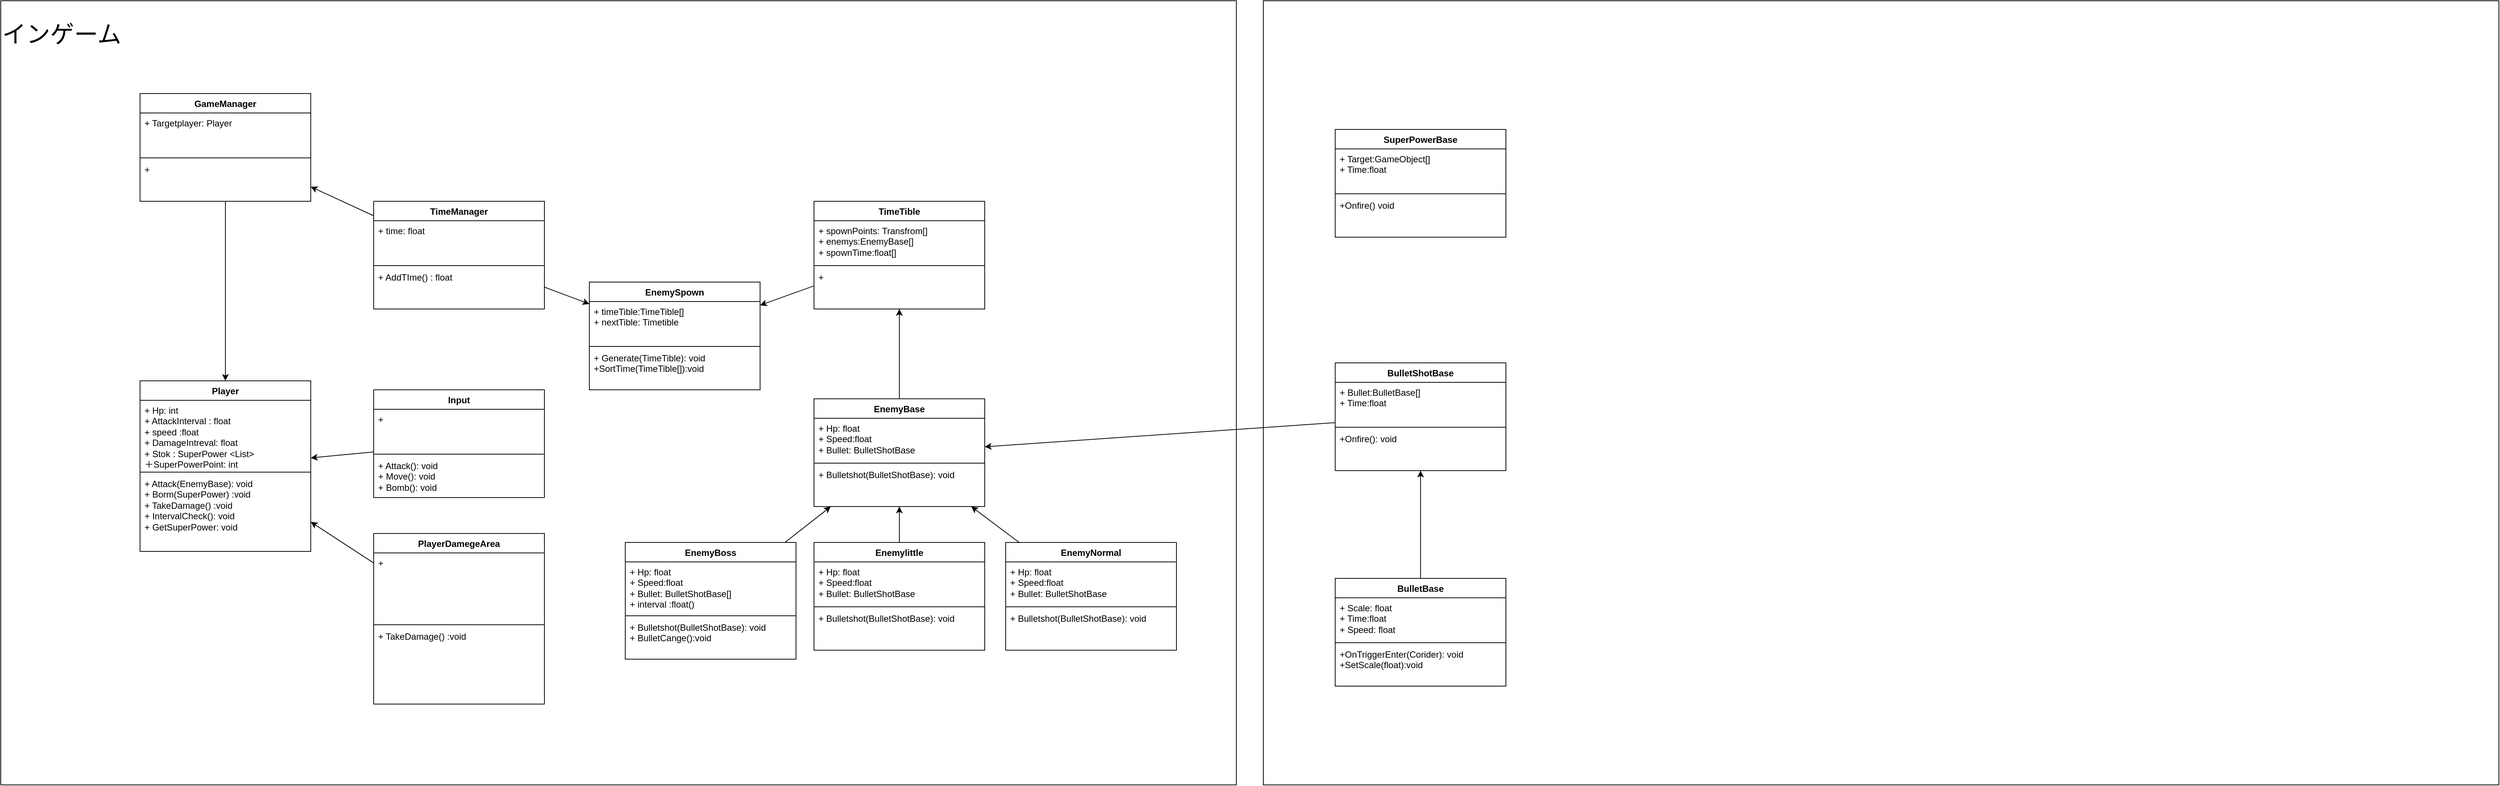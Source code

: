 <mxfile version="25.0.3">
  <diagram id="C5RBs43oDa-KdzZeNtuy" name="Page-1">
    <mxGraphModel dx="775" dy="446" grid="1" gridSize="12" guides="1" tooltips="1" connect="1" arrows="1" fold="1" page="1" pageScale="1" pageWidth="1600" pageHeight="900" math="0" shadow="0">
      <root>
        <mxCell id="WIyWlLk6GJQsqaUBKTNV-0" />
        <mxCell id="WIyWlLk6GJQsqaUBKTNV-1" parent="WIyWlLk6GJQsqaUBKTNV-0" />
        <mxCell id="qNqzVhPJE8xCvwRogEjn-1" value="" style="whiteSpace=wrap;html=1;" parent="WIyWlLk6GJQsqaUBKTNV-1" vertex="1">
          <mxGeometry x="30" y="20" width="1650" height="1048" as="geometry" />
        </mxCell>
        <mxCell id="qNqzVhPJE8xCvwRogEjn-2" value="&lt;font style=&quot;font-size: 32px;&quot;&gt;インゲーム&lt;/font&gt;" style="text;html=1;align=left;verticalAlign=middle;whiteSpace=wrap;rounded=0;" parent="WIyWlLk6GJQsqaUBKTNV-1" vertex="1">
          <mxGeometry x="30" y="20" width="170" height="90" as="geometry" />
        </mxCell>
        <mxCell id="qNqzVhPJE8xCvwRogEjn-11" value="EnemyBase" style="swimlane;fontStyle=1;align=center;verticalAlign=top;childLayout=stackLayout;horizontal=1;startSize=26;horizontalStack=0;resizeParent=1;resizeParentMax=0;resizeLast=0;collapsible=1;marginBottom=0;whiteSpace=wrap;html=1;" parent="WIyWlLk6GJQsqaUBKTNV-1" vertex="1">
          <mxGeometry x="1116" y="552" width="228" height="144" as="geometry" />
        </mxCell>
        <mxCell id="qNqzVhPJE8xCvwRogEjn-12" value="+ Hp: float&lt;div&gt;+ Speed:float&lt;/div&gt;&lt;div&gt;+ Bullet: BulletShotBase&lt;/div&gt;" style="text;strokeColor=none;fillColor=none;align=left;verticalAlign=top;spacingLeft=4;spacingRight=4;overflow=hidden;rotatable=0;points=[[0,0.5],[1,0.5]];portConstraint=eastwest;whiteSpace=wrap;html=1;" parent="qNqzVhPJE8xCvwRogEjn-11" vertex="1">
          <mxGeometry y="26" width="228" height="58" as="geometry" />
        </mxCell>
        <mxCell id="qNqzVhPJE8xCvwRogEjn-13" value="" style="line;strokeWidth=1;fillColor=none;align=left;verticalAlign=middle;spacingTop=-1;spacingLeft=3;spacingRight=3;rotatable=0;labelPosition=right;points=[];portConstraint=eastwest;strokeColor=inherit;" parent="qNqzVhPJE8xCvwRogEjn-11" vertex="1">
          <mxGeometry y="84" width="228" height="4" as="geometry" />
        </mxCell>
        <mxCell id="qNqzVhPJE8xCvwRogEjn-14" value="+ Bulletshot(BulletShotBase): void&lt;div&gt;&lt;br&gt;&lt;/div&gt;" style="text;strokeColor=none;fillColor=none;align=left;verticalAlign=top;spacingLeft=4;spacingRight=4;overflow=hidden;rotatable=0;points=[[0,0.5],[1,0.5]];portConstraint=eastwest;whiteSpace=wrap;html=1;" parent="qNqzVhPJE8xCvwRogEjn-11" vertex="1">
          <mxGeometry y="88" width="228" height="56" as="geometry" />
        </mxCell>
        <mxCell id="qNqzVhPJE8xCvwRogEjn-16" value="TimeManager" style="swimlane;fontStyle=1;align=center;verticalAlign=top;childLayout=stackLayout;horizontal=1;startSize=26;horizontalStack=0;resizeParent=1;resizeParentMax=0;resizeLast=0;collapsible=1;marginBottom=0;whiteSpace=wrap;html=1;" parent="WIyWlLk6GJQsqaUBKTNV-1" vertex="1">
          <mxGeometry x="528" y="288" width="228" height="144" as="geometry" />
        </mxCell>
        <mxCell id="qNqzVhPJE8xCvwRogEjn-17" value="+ time: float" style="text;strokeColor=none;fillColor=none;align=left;verticalAlign=top;spacingLeft=4;spacingRight=4;overflow=hidden;rotatable=0;points=[[0,0.5],[1,0.5]];portConstraint=eastwest;whiteSpace=wrap;html=1;" parent="qNqzVhPJE8xCvwRogEjn-16" vertex="1">
          <mxGeometry y="26" width="228" height="58" as="geometry" />
        </mxCell>
        <mxCell id="qNqzVhPJE8xCvwRogEjn-18" value="" style="line;strokeWidth=1;fillColor=none;align=left;verticalAlign=middle;spacingTop=-1;spacingLeft=3;spacingRight=3;rotatable=0;labelPosition=right;points=[];portConstraint=eastwest;strokeColor=inherit;" parent="qNqzVhPJE8xCvwRogEjn-16" vertex="1">
          <mxGeometry y="84" width="228" height="4" as="geometry" />
        </mxCell>
        <mxCell id="qNqzVhPJE8xCvwRogEjn-19" value="+ AddTIme() : float&amp;nbsp;&lt;div&gt;&lt;br&gt;&lt;/div&gt;" style="text;strokeColor=none;fillColor=none;align=left;verticalAlign=top;spacingLeft=4;spacingRight=4;overflow=hidden;rotatable=0;points=[[0,0.5],[1,0.5]];portConstraint=eastwest;whiteSpace=wrap;html=1;" parent="qNqzVhPJE8xCvwRogEjn-16" vertex="1">
          <mxGeometry y="88" width="228" height="56" as="geometry" />
        </mxCell>
        <mxCell id="qNqzVhPJE8xCvwRogEjn-21" value="" style="endArrow=classic;html=1;rounded=0;" parent="WIyWlLk6GJQsqaUBKTNV-1" source="qNqzVhPJE8xCvwRogEjn-16" target="qNqzVhPJE8xCvwRogEjn-60" edge="1">
          <mxGeometry width="50" height="50" relative="1" as="geometry">
            <mxPoint x="804" y="350" as="sourcePoint" />
            <mxPoint x="470" y="252.249" as="targetPoint" />
          </mxGeometry>
        </mxCell>
        <mxCell id="qNqzVhPJE8xCvwRogEjn-22" value="" style="endArrow=classic;html=1;rounded=0;" parent="WIyWlLk6GJQsqaUBKTNV-1" source="qNqzVhPJE8xCvwRogEjn-16" target="qNqzVhPJE8xCvwRogEjn-35" edge="1">
          <mxGeometry width="50" height="50" relative="1" as="geometry">
            <mxPoint x="900" y="458" as="sourcePoint" />
            <mxPoint x="950" y="408" as="targetPoint" />
          </mxGeometry>
        </mxCell>
        <mxCell id="qNqzVhPJE8xCvwRogEjn-35" value="EnemySpown" style="swimlane;fontStyle=1;align=center;verticalAlign=top;childLayout=stackLayout;horizontal=1;startSize=26;horizontalStack=0;resizeParent=1;resizeParentMax=0;resizeLast=0;collapsible=1;marginBottom=0;whiteSpace=wrap;html=1;" parent="WIyWlLk6GJQsqaUBKTNV-1" vertex="1">
          <mxGeometry x="816" y="396" width="228" height="144" as="geometry" />
        </mxCell>
        <mxCell id="qNqzVhPJE8xCvwRogEjn-36" value="&lt;div&gt;+ timeTible:TimeTible[]&lt;/div&gt;&lt;div&gt;+ nextTible: Timetible&lt;/div&gt;" style="text;strokeColor=none;fillColor=none;align=left;verticalAlign=top;spacingLeft=4;spacingRight=4;overflow=hidden;rotatable=0;points=[[0,0.5],[1,0.5]];portConstraint=eastwest;whiteSpace=wrap;html=1;" parent="qNqzVhPJE8xCvwRogEjn-35" vertex="1">
          <mxGeometry y="26" width="228" height="58" as="geometry" />
        </mxCell>
        <mxCell id="qNqzVhPJE8xCvwRogEjn-37" value="" style="line;strokeWidth=1;fillColor=none;align=left;verticalAlign=middle;spacingTop=-1;spacingLeft=3;spacingRight=3;rotatable=0;labelPosition=right;points=[];portConstraint=eastwest;strokeColor=inherit;" parent="qNqzVhPJE8xCvwRogEjn-35" vertex="1">
          <mxGeometry y="84" width="228" height="4" as="geometry" />
        </mxCell>
        <mxCell id="qNqzVhPJE8xCvwRogEjn-38" value="+ Generate(TimeTible): void&lt;div&gt;+SortTime(TimeTible[]):void&lt;/div&gt;" style="text;strokeColor=none;fillColor=none;align=left;verticalAlign=top;spacingLeft=4;spacingRight=4;overflow=hidden;rotatable=0;points=[[0,0.5],[1,0.5]];portConstraint=eastwest;whiteSpace=wrap;html=1;" parent="qNqzVhPJE8xCvwRogEjn-35" vertex="1">
          <mxGeometry y="88" width="228" height="56" as="geometry" />
        </mxCell>
        <mxCell id="qNqzVhPJE8xCvwRogEjn-39" value="EnemyBoss" style="swimlane;fontStyle=1;align=center;verticalAlign=top;childLayout=stackLayout;horizontal=1;startSize=26;horizontalStack=0;resizeParent=1;resizeParentMax=0;resizeLast=0;collapsible=1;marginBottom=0;whiteSpace=wrap;html=1;" parent="WIyWlLk6GJQsqaUBKTNV-1" vertex="1">
          <mxGeometry x="864" y="744" width="228" height="156" as="geometry" />
        </mxCell>
        <mxCell id="qNqzVhPJE8xCvwRogEjn-40" value="+ Hp: float&lt;div&gt;+ Speed:float&lt;/div&gt;&lt;div&gt;+ Bullet: BulletShotBase[]&lt;/div&gt;&lt;div&gt;+ interval :float()&lt;/div&gt;" style="text;strokeColor=none;fillColor=none;align=left;verticalAlign=top;spacingLeft=4;spacingRight=4;overflow=hidden;rotatable=0;points=[[0,0.5],[1,0.5]];portConstraint=eastwest;whiteSpace=wrap;html=1;" parent="qNqzVhPJE8xCvwRogEjn-39" vertex="1">
          <mxGeometry y="26" width="228" height="70" as="geometry" />
        </mxCell>
        <mxCell id="qNqzVhPJE8xCvwRogEjn-41" value="" style="line;strokeWidth=1;fillColor=none;align=left;verticalAlign=middle;spacingTop=-1;spacingLeft=3;spacingRight=3;rotatable=0;labelPosition=right;points=[];portConstraint=eastwest;strokeColor=inherit;" parent="qNqzVhPJE8xCvwRogEjn-39" vertex="1">
          <mxGeometry y="96" width="228" height="4" as="geometry" />
        </mxCell>
        <mxCell id="qNqzVhPJE8xCvwRogEjn-42" value="+ Bulletshot(BulletShotBase): void&lt;div&gt;+ BulletCange():void&lt;/div&gt;" style="text;strokeColor=none;fillColor=none;align=left;verticalAlign=top;spacingLeft=4;spacingRight=4;overflow=hidden;rotatable=0;points=[[0,0.5],[1,0.5]];portConstraint=eastwest;whiteSpace=wrap;html=1;" parent="qNqzVhPJE8xCvwRogEjn-39" vertex="1">
          <mxGeometry y="100" width="228" height="56" as="geometry" />
        </mxCell>
        <mxCell id="qNqzVhPJE8xCvwRogEjn-43" value="EnemyNormal" style="swimlane;fontStyle=1;align=center;verticalAlign=top;childLayout=stackLayout;horizontal=1;startSize=26;horizontalStack=0;resizeParent=1;resizeParentMax=0;resizeLast=0;collapsible=1;marginBottom=0;whiteSpace=wrap;html=1;" parent="WIyWlLk6GJQsqaUBKTNV-1" vertex="1">
          <mxGeometry x="1372" y="744" width="228" height="144" as="geometry" />
        </mxCell>
        <mxCell id="qNqzVhPJE8xCvwRogEjn-44" value="+ Hp: float&lt;div&gt;+ Speed:float&lt;/div&gt;&lt;div&gt;+ Bullet: BulletShotBase&lt;/div&gt;" style="text;strokeColor=none;fillColor=none;align=left;verticalAlign=top;spacingLeft=4;spacingRight=4;overflow=hidden;rotatable=0;points=[[0,0.5],[1,0.5]];portConstraint=eastwest;whiteSpace=wrap;html=1;" parent="qNqzVhPJE8xCvwRogEjn-43" vertex="1">
          <mxGeometry y="26" width="228" height="58" as="geometry" />
        </mxCell>
        <mxCell id="qNqzVhPJE8xCvwRogEjn-45" value="" style="line;strokeWidth=1;fillColor=none;align=left;verticalAlign=middle;spacingTop=-1;spacingLeft=3;spacingRight=3;rotatable=0;labelPosition=right;points=[];portConstraint=eastwest;strokeColor=inherit;" parent="qNqzVhPJE8xCvwRogEjn-43" vertex="1">
          <mxGeometry y="84" width="228" height="4" as="geometry" />
        </mxCell>
        <mxCell id="qNqzVhPJE8xCvwRogEjn-46" value="+ Bulletshot(BulletShotBase): void&lt;div&gt;&lt;br&gt;&lt;/div&gt;" style="text;strokeColor=none;fillColor=none;align=left;verticalAlign=top;spacingLeft=4;spacingRight=4;overflow=hidden;rotatable=0;points=[[0,0.5],[1,0.5]];portConstraint=eastwest;whiteSpace=wrap;html=1;" parent="qNqzVhPJE8xCvwRogEjn-43" vertex="1">
          <mxGeometry y="88" width="228" height="56" as="geometry" />
        </mxCell>
        <mxCell id="qNqzVhPJE8xCvwRogEjn-47" value="Enemylittle" style="swimlane;fontStyle=1;align=center;verticalAlign=top;childLayout=stackLayout;horizontal=1;startSize=26;horizontalStack=0;resizeParent=1;resizeParentMax=0;resizeLast=0;collapsible=1;marginBottom=0;whiteSpace=wrap;html=1;" parent="WIyWlLk6GJQsqaUBKTNV-1" vertex="1">
          <mxGeometry x="1116" y="744" width="228" height="144" as="geometry" />
        </mxCell>
        <mxCell id="qNqzVhPJE8xCvwRogEjn-48" value="+ Hp: float&lt;div&gt;+ Speed:float&lt;/div&gt;&lt;div&gt;+ Bullet: BulletShotBase&lt;/div&gt;" style="text;strokeColor=none;fillColor=none;align=left;verticalAlign=top;spacingLeft=4;spacingRight=4;overflow=hidden;rotatable=0;points=[[0,0.5],[1,0.5]];portConstraint=eastwest;whiteSpace=wrap;html=1;" parent="qNqzVhPJE8xCvwRogEjn-47" vertex="1">
          <mxGeometry y="26" width="228" height="58" as="geometry" />
        </mxCell>
        <mxCell id="qNqzVhPJE8xCvwRogEjn-49" value="" style="line;strokeWidth=1;fillColor=none;align=left;verticalAlign=middle;spacingTop=-1;spacingLeft=3;spacingRight=3;rotatable=0;labelPosition=right;points=[];portConstraint=eastwest;strokeColor=inherit;" parent="qNqzVhPJE8xCvwRogEjn-47" vertex="1">
          <mxGeometry y="84" width="228" height="4" as="geometry" />
        </mxCell>
        <mxCell id="qNqzVhPJE8xCvwRogEjn-50" value="+ Bulletshot(BulletShotBase): void&lt;div&gt;&lt;br&gt;&lt;/div&gt;" style="text;strokeColor=none;fillColor=none;align=left;verticalAlign=top;spacingLeft=4;spacingRight=4;overflow=hidden;rotatable=0;points=[[0,0.5],[1,0.5]];portConstraint=eastwest;whiteSpace=wrap;html=1;" parent="qNqzVhPJE8xCvwRogEjn-47" vertex="1">
          <mxGeometry y="88" width="228" height="56" as="geometry" />
        </mxCell>
        <mxCell id="qNqzVhPJE8xCvwRogEjn-51" value="" style="endArrow=classic;html=1;rounded=0;" parent="WIyWlLk6GJQsqaUBKTNV-1" source="qNqzVhPJE8xCvwRogEjn-43" target="qNqzVhPJE8xCvwRogEjn-11" edge="1">
          <mxGeometry width="50" height="50" relative="1" as="geometry">
            <mxPoint x="1272" y="794" as="sourcePoint" />
            <mxPoint x="1322" y="744" as="targetPoint" />
          </mxGeometry>
        </mxCell>
        <mxCell id="qNqzVhPJE8xCvwRogEjn-52" value="" style="endArrow=classic;html=1;rounded=0;" parent="WIyWlLk6GJQsqaUBKTNV-1" source="qNqzVhPJE8xCvwRogEjn-39" target="qNqzVhPJE8xCvwRogEjn-11" edge="1">
          <mxGeometry width="50" height="50" relative="1" as="geometry">
            <mxPoint x="1272" y="794" as="sourcePoint" />
            <mxPoint x="1322" y="744" as="targetPoint" />
          </mxGeometry>
        </mxCell>
        <mxCell id="qNqzVhPJE8xCvwRogEjn-53" value="" style="endArrow=classic;html=1;rounded=0;" parent="WIyWlLk6GJQsqaUBKTNV-1" source="qNqzVhPJE8xCvwRogEjn-47" target="qNqzVhPJE8xCvwRogEjn-11" edge="1">
          <mxGeometry width="50" height="50" relative="1" as="geometry">
            <mxPoint x="1272" y="794" as="sourcePoint" />
            <mxPoint x="1322" y="744" as="targetPoint" />
          </mxGeometry>
        </mxCell>
        <mxCell id="qNqzVhPJE8xCvwRogEjn-54" value="TimeTible" style="swimlane;fontStyle=1;align=center;verticalAlign=top;childLayout=stackLayout;horizontal=1;startSize=26;horizontalStack=0;resizeParent=1;resizeParentMax=0;resizeLast=0;collapsible=1;marginBottom=0;whiteSpace=wrap;html=1;" parent="WIyWlLk6GJQsqaUBKTNV-1" vertex="1">
          <mxGeometry x="1116" y="288" width="228" height="144" as="geometry" />
        </mxCell>
        <mxCell id="qNqzVhPJE8xCvwRogEjn-55" value="+ spownPoints: Transfrom[]&lt;div&gt;+ enemys:EnemyBase[]&lt;/div&gt;&lt;div&gt;+ spownTime:float[]&lt;/div&gt;" style="text;strokeColor=none;fillColor=none;align=left;verticalAlign=top;spacingLeft=4;spacingRight=4;overflow=hidden;rotatable=0;points=[[0,0.5],[1,0.5]];portConstraint=eastwest;whiteSpace=wrap;html=1;" parent="qNqzVhPJE8xCvwRogEjn-54" vertex="1">
          <mxGeometry y="26" width="228" height="58" as="geometry" />
        </mxCell>
        <mxCell id="qNqzVhPJE8xCvwRogEjn-56" value="" style="line;strokeWidth=1;fillColor=none;align=left;verticalAlign=middle;spacingTop=-1;spacingLeft=3;spacingRight=3;rotatable=0;labelPosition=right;points=[];portConstraint=eastwest;strokeColor=inherit;" parent="qNqzVhPJE8xCvwRogEjn-54" vertex="1">
          <mxGeometry y="84" width="228" height="4" as="geometry" />
        </mxCell>
        <mxCell id="qNqzVhPJE8xCvwRogEjn-57" value="&lt;div&gt;+&lt;/div&gt;" style="text;strokeColor=none;fillColor=none;align=left;verticalAlign=top;spacingLeft=4;spacingRight=4;overflow=hidden;rotatable=0;points=[[0,0.5],[1,0.5]];portConstraint=eastwest;whiteSpace=wrap;html=1;" parent="qNqzVhPJE8xCvwRogEjn-54" vertex="1">
          <mxGeometry y="88" width="228" height="56" as="geometry" />
        </mxCell>
        <mxCell id="qNqzVhPJE8xCvwRogEjn-58" value="" style="endArrow=classic;html=1;rounded=0;" parent="WIyWlLk6GJQsqaUBKTNV-1" source="qNqzVhPJE8xCvwRogEjn-54" target="qNqzVhPJE8xCvwRogEjn-35" edge="1">
          <mxGeometry width="50" height="50" relative="1" as="geometry">
            <mxPoint x="1308" y="638" as="sourcePoint" />
            <mxPoint x="1358" y="588" as="targetPoint" />
          </mxGeometry>
        </mxCell>
        <mxCell id="qNqzVhPJE8xCvwRogEjn-59" value="" style="endArrow=classic;html=1;rounded=0;" parent="WIyWlLk6GJQsqaUBKTNV-1" source="qNqzVhPJE8xCvwRogEjn-11" target="qNqzVhPJE8xCvwRogEjn-54" edge="1">
          <mxGeometry width="50" height="50" relative="1" as="geometry">
            <mxPoint x="1284" y="590" as="sourcePoint" />
            <mxPoint x="1334" y="540" as="targetPoint" />
          </mxGeometry>
        </mxCell>
        <mxCell id="qNqzVhPJE8xCvwRogEjn-60" value="GameManager" style="swimlane;fontStyle=1;align=center;verticalAlign=top;childLayout=stackLayout;horizontal=1;startSize=26;horizontalStack=0;resizeParent=1;resizeParentMax=0;resizeLast=0;collapsible=1;marginBottom=0;whiteSpace=wrap;html=1;" parent="WIyWlLk6GJQsqaUBKTNV-1" vertex="1">
          <mxGeometry x="216" y="144" width="228" height="144" as="geometry" />
        </mxCell>
        <mxCell id="qNqzVhPJE8xCvwRogEjn-61" value="+ Targetplayer: Player" style="text;strokeColor=none;fillColor=none;align=left;verticalAlign=top;spacingLeft=4;spacingRight=4;overflow=hidden;rotatable=0;points=[[0,0.5],[1,0.5]];portConstraint=eastwest;whiteSpace=wrap;html=1;" parent="qNqzVhPJE8xCvwRogEjn-60" vertex="1">
          <mxGeometry y="26" width="228" height="58" as="geometry" />
        </mxCell>
        <mxCell id="qNqzVhPJE8xCvwRogEjn-62" value="" style="line;strokeWidth=1;fillColor=none;align=left;verticalAlign=middle;spacingTop=-1;spacingLeft=3;spacingRight=3;rotatable=0;labelPosition=right;points=[];portConstraint=eastwest;strokeColor=inherit;" parent="qNqzVhPJE8xCvwRogEjn-60" vertex="1">
          <mxGeometry y="84" width="228" height="4" as="geometry" />
        </mxCell>
        <mxCell id="qNqzVhPJE8xCvwRogEjn-63" value="+&amp;nbsp;&lt;div&gt;&lt;br&gt;&lt;/div&gt;" style="text;strokeColor=none;fillColor=none;align=left;verticalAlign=top;spacingLeft=4;spacingRight=4;overflow=hidden;rotatable=0;points=[[0,0.5],[1,0.5]];portConstraint=eastwest;whiteSpace=wrap;html=1;" parent="qNqzVhPJE8xCvwRogEjn-60" vertex="1">
          <mxGeometry y="88" width="228" height="56" as="geometry" />
        </mxCell>
        <mxCell id="qNqzVhPJE8xCvwRogEjn-64" value="" style="whiteSpace=wrap;html=1;" parent="WIyWlLk6GJQsqaUBKTNV-1" vertex="1">
          <mxGeometry x="1716" y="20" width="1650" height="1048" as="geometry" />
        </mxCell>
        <mxCell id="qNqzVhPJE8xCvwRogEjn-65" value="Player" style="swimlane;fontStyle=1;align=center;verticalAlign=top;childLayout=stackLayout;horizontal=1;startSize=26;horizontalStack=0;resizeParent=1;resizeParentMax=0;resizeLast=0;collapsible=1;marginBottom=0;whiteSpace=wrap;html=1;" parent="WIyWlLk6GJQsqaUBKTNV-1" vertex="1">
          <mxGeometry x="216" y="528" width="228" height="228" as="geometry" />
        </mxCell>
        <mxCell id="qNqzVhPJE8xCvwRogEjn-66" value="+ Hp: int&amp;nbsp;&lt;div&gt;+ AttackInterval : float&lt;br&gt;+ speed :float&lt;/div&gt;&lt;div&gt;+ DamageIntreval: float&lt;br&gt;+ Stok : SuperPower &amp;lt;List&amp;gt;&lt;/div&gt;&lt;div&gt;＋SuperPowerPoint: int&lt;/div&gt;" style="text;strokeColor=none;fillColor=none;align=left;verticalAlign=top;spacingLeft=4;spacingRight=4;overflow=hidden;rotatable=0;points=[[0,0.5],[1,0.5]];portConstraint=eastwest;whiteSpace=wrap;html=1;" parent="qNqzVhPJE8xCvwRogEjn-65" vertex="1">
          <mxGeometry y="26" width="228" height="94" as="geometry" />
        </mxCell>
        <mxCell id="qNqzVhPJE8xCvwRogEjn-67" value="" style="line;strokeWidth=1;fillColor=none;align=left;verticalAlign=middle;spacingTop=-1;spacingLeft=3;spacingRight=3;rotatable=0;labelPosition=right;points=[];portConstraint=eastwest;strokeColor=inherit;" parent="qNqzVhPJE8xCvwRogEjn-65" vertex="1">
          <mxGeometry y="120" width="228" height="4" as="geometry" />
        </mxCell>
        <mxCell id="qNqzVhPJE8xCvwRogEjn-68" value="+ Attack(EnemyBase): void&lt;div&gt;+ Borm(SuperPower) :void&lt;/div&gt;&lt;div&gt;+ TakeDamage() :void&lt;/div&gt;&lt;div&gt;+ IntervalCheck(): void&lt;br&gt;+ GetSuperPower: void&lt;/div&gt;" style="text;strokeColor=none;fillColor=none;align=left;verticalAlign=top;spacingLeft=4;spacingRight=4;overflow=hidden;rotatable=0;points=[[0,0.5],[1,0.5]];portConstraint=eastwest;whiteSpace=wrap;html=1;" parent="qNqzVhPJE8xCvwRogEjn-65" vertex="1">
          <mxGeometry y="124" width="228" height="104" as="geometry" />
        </mxCell>
        <mxCell id="qNqzVhPJE8xCvwRogEjn-69" value="Input" style="swimlane;fontStyle=1;align=center;verticalAlign=top;childLayout=stackLayout;horizontal=1;startSize=26;horizontalStack=0;resizeParent=1;resizeParentMax=0;resizeLast=0;collapsible=1;marginBottom=0;whiteSpace=wrap;html=1;" parent="WIyWlLk6GJQsqaUBKTNV-1" vertex="1">
          <mxGeometry x="528" y="540" width="228" height="144" as="geometry" />
        </mxCell>
        <mxCell id="qNqzVhPJE8xCvwRogEjn-70" value="+&amp;nbsp;" style="text;strokeColor=none;fillColor=none;align=left;verticalAlign=top;spacingLeft=4;spacingRight=4;overflow=hidden;rotatable=0;points=[[0,0.5],[1,0.5]];portConstraint=eastwest;whiteSpace=wrap;html=1;" parent="qNqzVhPJE8xCvwRogEjn-69" vertex="1">
          <mxGeometry y="26" width="228" height="58" as="geometry" />
        </mxCell>
        <mxCell id="qNqzVhPJE8xCvwRogEjn-71" value="" style="line;strokeWidth=1;fillColor=none;align=left;verticalAlign=middle;spacingTop=-1;spacingLeft=3;spacingRight=3;rotatable=0;labelPosition=right;points=[];portConstraint=eastwest;strokeColor=inherit;" parent="qNqzVhPJE8xCvwRogEjn-69" vertex="1">
          <mxGeometry y="84" width="228" height="4" as="geometry" />
        </mxCell>
        <mxCell id="qNqzVhPJE8xCvwRogEjn-72" value="+ Attack(): void&lt;div&gt;+ Move(): void&lt;/div&gt;&lt;div&gt;+ Bomb(): void&lt;/div&gt;" style="text;strokeColor=none;fillColor=none;align=left;verticalAlign=top;spacingLeft=4;spacingRight=4;overflow=hidden;rotatable=0;points=[[0,0.5],[1,0.5]];portConstraint=eastwest;whiteSpace=wrap;html=1;" parent="qNqzVhPJE8xCvwRogEjn-69" vertex="1">
          <mxGeometry y="88" width="228" height="56" as="geometry" />
        </mxCell>
        <mxCell id="qNqzVhPJE8xCvwRogEjn-73" value="" style="endArrow=classic;html=1;rounded=0;" parent="WIyWlLk6GJQsqaUBKTNV-1" source="qNqzVhPJE8xCvwRogEjn-60" target="qNqzVhPJE8xCvwRogEjn-65" edge="1">
          <mxGeometry width="50" height="50" relative="1" as="geometry">
            <mxPoint x="360" y="302" as="sourcePoint" />
            <mxPoint x="410" y="252" as="targetPoint" />
          </mxGeometry>
        </mxCell>
        <mxCell id="qNqzVhPJE8xCvwRogEjn-74" value="" style="endArrow=classic;html=1;rounded=0;" parent="WIyWlLk6GJQsqaUBKTNV-1" source="qNqzVhPJE8xCvwRogEjn-69" target="qNqzVhPJE8xCvwRogEjn-65" edge="1">
          <mxGeometry width="50" height="50" relative="1" as="geometry">
            <mxPoint x="420" y="830" as="sourcePoint" />
            <mxPoint x="470" y="780" as="targetPoint" />
          </mxGeometry>
        </mxCell>
        <mxCell id="qNqzVhPJE8xCvwRogEjn-79" value="SuperPowerBase" style="swimlane;fontStyle=1;align=center;verticalAlign=top;childLayout=stackLayout;horizontal=1;startSize=26;horizontalStack=0;resizeParent=1;resizeParentMax=0;resizeLast=0;collapsible=1;marginBottom=0;whiteSpace=wrap;html=1;" parent="WIyWlLk6GJQsqaUBKTNV-1" vertex="1">
          <mxGeometry x="1812" y="192" width="228" height="144" as="geometry" />
        </mxCell>
        <mxCell id="qNqzVhPJE8xCvwRogEjn-80" value="&lt;div&gt;+ Target:GameObject[]&lt;/div&gt;&lt;div&gt;+ Time:float&lt;/div&gt;" style="text;strokeColor=none;fillColor=none;align=left;verticalAlign=top;spacingLeft=4;spacingRight=4;overflow=hidden;rotatable=0;points=[[0,0.5],[1,0.5]];portConstraint=eastwest;whiteSpace=wrap;html=1;" parent="qNqzVhPJE8xCvwRogEjn-79" vertex="1">
          <mxGeometry y="26" width="228" height="58" as="geometry" />
        </mxCell>
        <mxCell id="qNqzVhPJE8xCvwRogEjn-81" value="" style="line;strokeWidth=1;fillColor=none;align=left;verticalAlign=middle;spacingTop=-1;spacingLeft=3;spacingRight=3;rotatable=0;labelPosition=right;points=[];portConstraint=eastwest;strokeColor=inherit;" parent="qNqzVhPJE8xCvwRogEjn-79" vertex="1">
          <mxGeometry y="84" width="228" height="4" as="geometry" />
        </mxCell>
        <mxCell id="qNqzVhPJE8xCvwRogEjn-82" value="&lt;div&gt;+Onfire() void&lt;/div&gt;" style="text;strokeColor=none;fillColor=none;align=left;verticalAlign=top;spacingLeft=4;spacingRight=4;overflow=hidden;rotatable=0;points=[[0,0.5],[1,0.5]];portConstraint=eastwest;whiteSpace=wrap;html=1;" parent="qNqzVhPJE8xCvwRogEjn-79" vertex="1">
          <mxGeometry y="88" width="228" height="56" as="geometry" />
        </mxCell>
        <mxCell id="qNqzVhPJE8xCvwRogEjn-83" value="BulletShotBase" style="swimlane;fontStyle=1;align=center;verticalAlign=top;childLayout=stackLayout;horizontal=1;startSize=26;horizontalStack=0;resizeParent=1;resizeParentMax=0;resizeLast=0;collapsible=1;marginBottom=0;whiteSpace=wrap;html=1;" parent="WIyWlLk6GJQsqaUBKTNV-1" vertex="1">
          <mxGeometry x="1812" y="504" width="228" height="144" as="geometry" />
        </mxCell>
        <mxCell id="qNqzVhPJE8xCvwRogEjn-84" value="&lt;div&gt;+ Bullet:BulletBase[]&lt;/div&gt;&lt;div&gt;+ Time:float&lt;/div&gt;" style="text;strokeColor=none;fillColor=none;align=left;verticalAlign=top;spacingLeft=4;spacingRight=4;overflow=hidden;rotatable=0;points=[[0,0.5],[1,0.5]];portConstraint=eastwest;whiteSpace=wrap;html=1;" parent="qNqzVhPJE8xCvwRogEjn-83" vertex="1">
          <mxGeometry y="26" width="228" height="58" as="geometry" />
        </mxCell>
        <mxCell id="qNqzVhPJE8xCvwRogEjn-85" value="" style="line;strokeWidth=1;fillColor=none;align=left;verticalAlign=middle;spacingTop=-1;spacingLeft=3;spacingRight=3;rotatable=0;labelPosition=right;points=[];portConstraint=eastwest;strokeColor=inherit;" parent="qNqzVhPJE8xCvwRogEjn-83" vertex="1">
          <mxGeometry y="84" width="228" height="4" as="geometry" />
        </mxCell>
        <mxCell id="qNqzVhPJE8xCvwRogEjn-86" value="&lt;div&gt;+Onfire(): void&lt;/div&gt;" style="text;strokeColor=none;fillColor=none;align=left;verticalAlign=top;spacingLeft=4;spacingRight=4;overflow=hidden;rotatable=0;points=[[0,0.5],[1,0.5]];portConstraint=eastwest;whiteSpace=wrap;html=1;" parent="qNqzVhPJE8xCvwRogEjn-83" vertex="1">
          <mxGeometry y="88" width="228" height="56" as="geometry" />
        </mxCell>
        <mxCell id="qNqzVhPJE8xCvwRogEjn-87" value="BulletBase" style="swimlane;fontStyle=1;align=center;verticalAlign=top;childLayout=stackLayout;horizontal=1;startSize=26;horizontalStack=0;resizeParent=1;resizeParentMax=0;resizeLast=0;collapsible=1;marginBottom=0;whiteSpace=wrap;html=1;" parent="WIyWlLk6GJQsqaUBKTNV-1" vertex="1">
          <mxGeometry x="1812" y="792" width="228" height="144" as="geometry" />
        </mxCell>
        <mxCell id="qNqzVhPJE8xCvwRogEjn-88" value="&lt;div&gt;+ Scale: float&lt;/div&gt;&lt;div&gt;+ Time:float&lt;/div&gt;&lt;div&gt;+ Speed: float&lt;/div&gt;" style="text;strokeColor=none;fillColor=none;align=left;verticalAlign=top;spacingLeft=4;spacingRight=4;overflow=hidden;rotatable=0;points=[[0,0.5],[1,0.5]];portConstraint=eastwest;whiteSpace=wrap;html=1;" parent="qNqzVhPJE8xCvwRogEjn-87" vertex="1">
          <mxGeometry y="26" width="228" height="58" as="geometry" />
        </mxCell>
        <mxCell id="qNqzVhPJE8xCvwRogEjn-89" value="" style="line;strokeWidth=1;fillColor=none;align=left;verticalAlign=middle;spacingTop=-1;spacingLeft=3;spacingRight=3;rotatable=0;labelPosition=right;points=[];portConstraint=eastwest;strokeColor=inherit;" parent="qNqzVhPJE8xCvwRogEjn-87" vertex="1">
          <mxGeometry y="84" width="228" height="4" as="geometry" />
        </mxCell>
        <mxCell id="qNqzVhPJE8xCvwRogEjn-90" value="&lt;div&gt;+OnTriggerEnter(Corider): void&lt;/div&gt;&lt;div&gt;+SetScale(float):void&lt;/div&gt;" style="text;strokeColor=none;fillColor=none;align=left;verticalAlign=top;spacingLeft=4;spacingRight=4;overflow=hidden;rotatable=0;points=[[0,0.5],[1,0.5]];portConstraint=eastwest;whiteSpace=wrap;html=1;" parent="qNqzVhPJE8xCvwRogEjn-87" vertex="1">
          <mxGeometry y="88" width="228" height="56" as="geometry" />
        </mxCell>
        <mxCell id="qNqzVhPJE8xCvwRogEjn-91" value="" style="endArrow=classic;html=1;rounded=0;" parent="WIyWlLk6GJQsqaUBKTNV-1" source="qNqzVhPJE8xCvwRogEjn-83" target="qNqzVhPJE8xCvwRogEjn-11" edge="1">
          <mxGeometry width="50" height="50" relative="1" as="geometry">
            <mxPoint x="1800" y="698" as="sourcePoint" />
            <mxPoint x="1850" y="648" as="targetPoint" />
          </mxGeometry>
        </mxCell>
        <mxCell id="qNqzVhPJE8xCvwRogEjn-92" value="" style="endArrow=classic;html=1;rounded=0;" parent="WIyWlLk6GJQsqaUBKTNV-1" source="qNqzVhPJE8xCvwRogEjn-87" target="qNqzVhPJE8xCvwRogEjn-83" edge="1">
          <mxGeometry width="50" height="50" relative="1" as="geometry">
            <mxPoint x="1800" y="806" as="sourcePoint" />
            <mxPoint x="1850" y="756" as="targetPoint" />
          </mxGeometry>
        </mxCell>
        <mxCell id="jgO_pRS54x03snPmvHFi-0" value="PlayerDamegeArea" style="swimlane;fontStyle=1;align=center;verticalAlign=top;childLayout=stackLayout;horizontal=1;startSize=26;horizontalStack=0;resizeParent=1;resizeParentMax=0;resizeLast=0;collapsible=1;marginBottom=0;whiteSpace=wrap;html=1;" vertex="1" parent="WIyWlLk6GJQsqaUBKTNV-1">
          <mxGeometry x="528" y="732" width="228" height="228" as="geometry" />
        </mxCell>
        <mxCell id="jgO_pRS54x03snPmvHFi-1" value="+&amp;nbsp;" style="text;strokeColor=none;fillColor=none;align=left;verticalAlign=top;spacingLeft=4;spacingRight=4;overflow=hidden;rotatable=0;points=[[0,0.5],[1,0.5]];portConstraint=eastwest;whiteSpace=wrap;html=1;" vertex="1" parent="jgO_pRS54x03snPmvHFi-0">
          <mxGeometry y="26" width="228" height="94" as="geometry" />
        </mxCell>
        <mxCell id="jgO_pRS54x03snPmvHFi-2" value="" style="line;strokeWidth=1;fillColor=none;align=left;verticalAlign=middle;spacingTop=-1;spacingLeft=3;spacingRight=3;rotatable=0;labelPosition=right;points=[];portConstraint=eastwest;strokeColor=inherit;" vertex="1" parent="jgO_pRS54x03snPmvHFi-0">
          <mxGeometry y="120" width="228" height="4" as="geometry" />
        </mxCell>
        <mxCell id="jgO_pRS54x03snPmvHFi-3" value="&lt;div&gt;+ TakeDamage() :void&lt;/div&gt;&lt;div&gt;&lt;br&gt;&lt;/div&gt;" style="text;strokeColor=none;fillColor=none;align=left;verticalAlign=top;spacingLeft=4;spacingRight=4;overflow=hidden;rotatable=0;points=[[0,0.5],[1,0.5]];portConstraint=eastwest;whiteSpace=wrap;html=1;" vertex="1" parent="jgO_pRS54x03snPmvHFi-0">
          <mxGeometry y="124" width="228" height="104" as="geometry" />
        </mxCell>
        <mxCell id="jgO_pRS54x03snPmvHFi-4" value="" style="endArrow=classic;html=1;rounded=0;" edge="1" parent="WIyWlLk6GJQsqaUBKTNV-1" source="jgO_pRS54x03snPmvHFi-0" target="qNqzVhPJE8xCvwRogEjn-65">
          <mxGeometry width="50" height="50" relative="1" as="geometry">
            <mxPoint x="468" y="782" as="sourcePoint" />
            <mxPoint x="518" y="732" as="targetPoint" />
          </mxGeometry>
        </mxCell>
      </root>
    </mxGraphModel>
  </diagram>
</mxfile>
